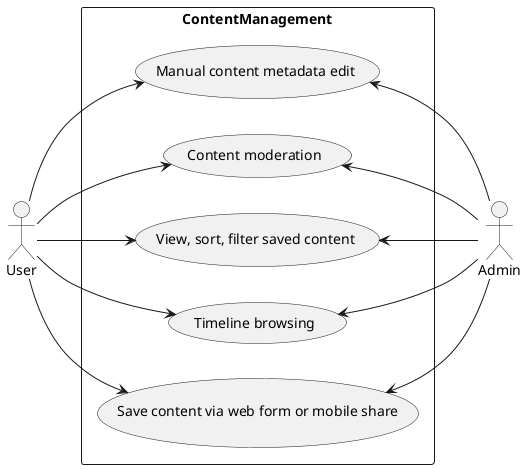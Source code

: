 @startuml
left to right direction
actor User
actor Admin
rectangle ContentManagement {
  ( Manual content metadata edit )
  ( Content moderation )
  ( View, sort, filter saved content )
  ( Timeline browsing )
  ( Save content via web form or mobile share )




  User --> ( Manual content metadata edit )
  User --> ( View, sort, filter saved content )
  User --> ( Save content via web form or mobile share )
  User --> ( Timeline browsing )  
  User --> ( Content moderation )


  ( Manual content metadata edit ) <-- Admin
  ( Content moderation )<-- Admin
  ( View, sort, filter saved content ) <-- Admin
  ( Timeline browsing ) <-- Admin
  ( Save content via web form or mobile share ) <-- Admin

}
@enduml
